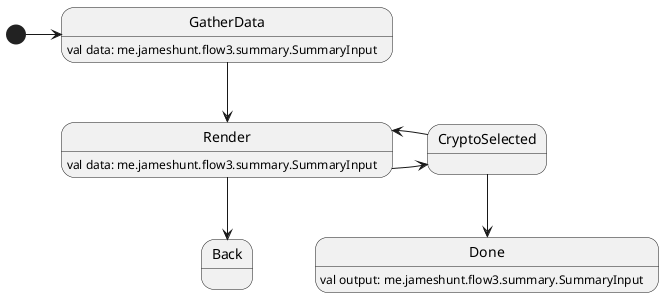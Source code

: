 @startuml

Render : val data: me.jameshunt.flow3.summary.SummaryInput
GatherData : val data: me.jameshunt.flow3.summary.SummaryInput
Done : val output: me.jameshunt.flow3.summary.SummaryInput

[*] -> GatherData
GatherData --> Render
Render --> Back
Render -> CryptoSelected
CryptoSelected -> Render
CryptoSelected --> Done

@enduml